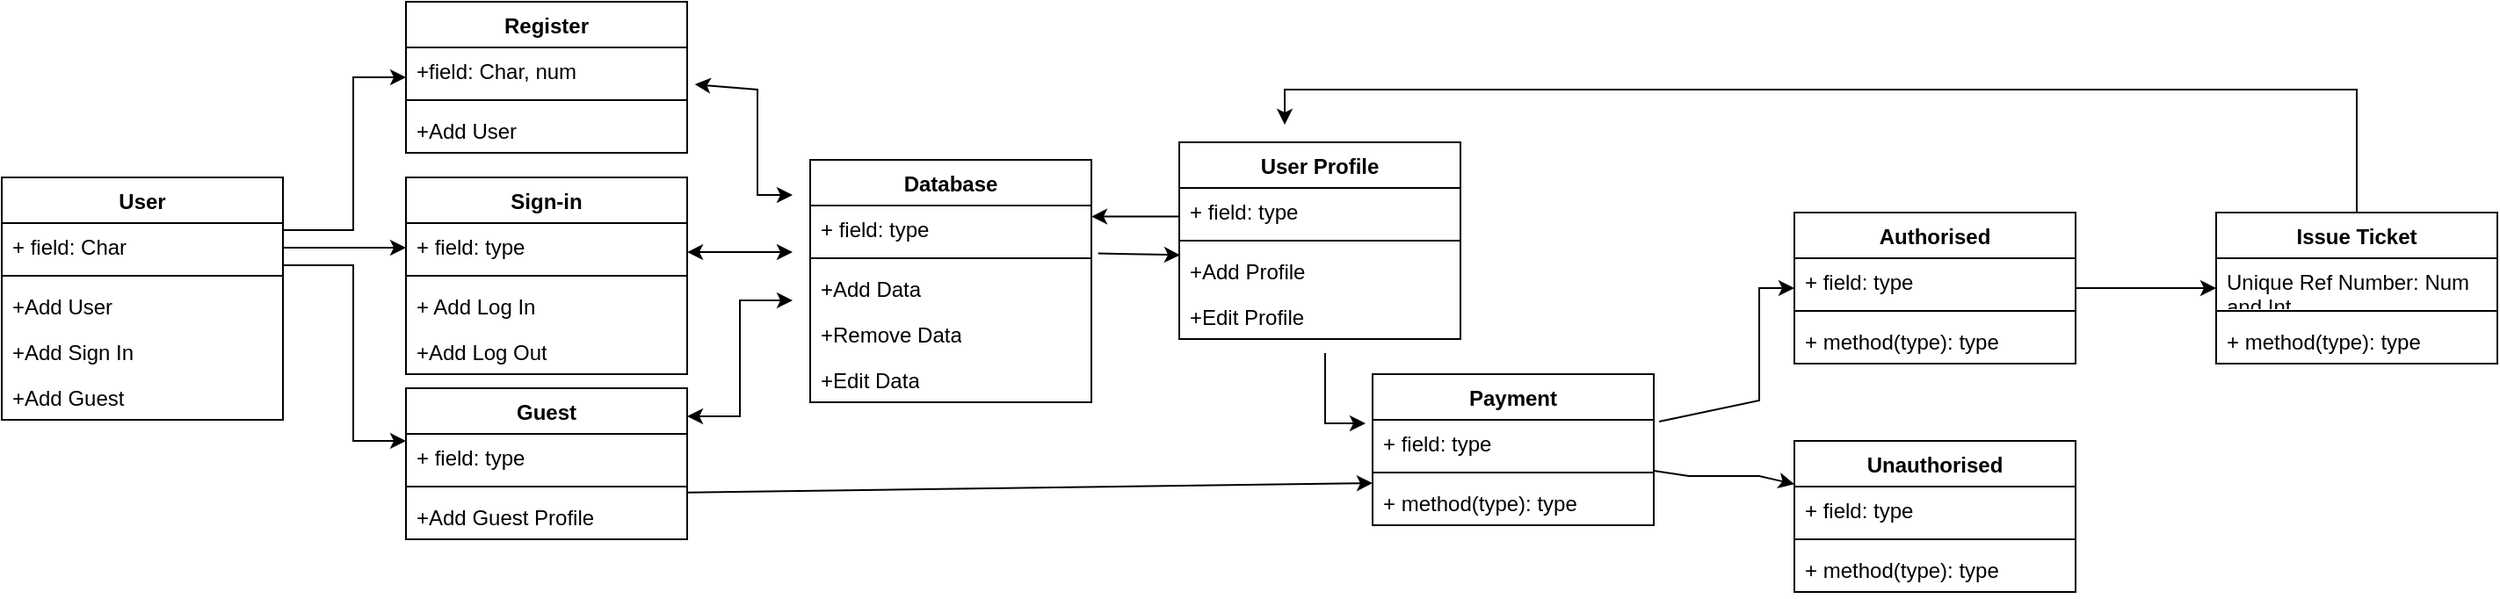 <mxfile version="24.7.17">
  <diagram name="Page-1" id="UMQX0MoSUSOA4pddZMl-">
    <mxGraphModel dx="1114" dy="824" grid="1" gridSize="10" guides="1" tooltips="1" connect="0" arrows="1" fold="1" page="1" pageScale="1" pageWidth="827" pageHeight="1169" math="0" shadow="0">
      <root>
        <mxCell id="0" />
        <mxCell id="1" parent="0" />
        <mxCell id="wt8LEClJVFmmR5T-QavP-14" value="" style="edgeStyle=orthogonalEdgeStyle;rounded=0;orthogonalLoop=1;jettySize=auto;html=1;" parent="1" source="wt8LEClJVFmmR5T-QavP-6" target="wt8LEClJVFmmR5T-QavP-10" edge="1">
          <mxGeometry relative="1" as="geometry">
            <Array as="points">
              <mxPoint x="220" y="250" />
              <mxPoint x="220" y="250" />
            </Array>
          </mxGeometry>
        </mxCell>
        <mxCell id="wt8LEClJVFmmR5T-QavP-21" value="" style="edgeStyle=orthogonalEdgeStyle;rounded=0;orthogonalLoop=1;jettySize=auto;html=1;" parent="1" source="wt8LEClJVFmmR5T-QavP-6" target="wt8LEClJVFmmR5T-QavP-17" edge="1">
          <mxGeometry relative="1" as="geometry">
            <Array as="points">
              <mxPoint x="240" y="240" />
              <mxPoint x="240" y="153" />
            </Array>
          </mxGeometry>
        </mxCell>
        <mxCell id="wt8LEClJVFmmR5T-QavP-30" value="" style="edgeStyle=orthogonalEdgeStyle;rounded=0;orthogonalLoop=1;jettySize=auto;html=1;" parent="1" source="wt8LEClJVFmmR5T-QavP-7" edge="1">
          <mxGeometry relative="1" as="geometry">
            <mxPoint x="190" y="200" as="sourcePoint" />
            <mxPoint x="270" y="360" as="targetPoint" />
            <Array as="points">
              <mxPoint x="240" y="260" />
              <mxPoint x="240" y="360" />
            </Array>
          </mxGeometry>
        </mxCell>
        <mxCell id="wt8LEClJVFmmR5T-QavP-6" value="User" style="swimlane;fontStyle=1;align=center;verticalAlign=top;childLayout=stackLayout;horizontal=1;startSize=26;horizontalStack=0;resizeParent=1;resizeParentMax=0;resizeLast=0;collapsible=1;marginBottom=0;whiteSpace=wrap;html=1;" parent="1" vertex="1">
          <mxGeometry x="40" y="210" width="160" height="138" as="geometry" />
        </mxCell>
        <mxCell id="wt8LEClJVFmmR5T-QavP-7" value="+ field: Char" style="text;strokeColor=none;fillColor=none;align=left;verticalAlign=top;spacingLeft=4;spacingRight=4;overflow=hidden;rotatable=0;points=[[0,0.5],[1,0.5]];portConstraint=eastwest;whiteSpace=wrap;html=1;" parent="wt8LEClJVFmmR5T-QavP-6" vertex="1">
          <mxGeometry y="26" width="160" height="26" as="geometry" />
        </mxCell>
        <mxCell id="wt8LEClJVFmmR5T-QavP-8" value="" style="line;strokeWidth=1;fillColor=none;align=left;verticalAlign=middle;spacingTop=-1;spacingLeft=3;spacingRight=3;rotatable=0;labelPosition=right;points=[];portConstraint=eastwest;strokeColor=inherit;" parent="wt8LEClJVFmmR5T-QavP-6" vertex="1">
          <mxGeometry y="52" width="160" height="8" as="geometry" />
        </mxCell>
        <mxCell id="wt8LEClJVFmmR5T-QavP-9" value="+Add User" style="text;strokeColor=none;fillColor=none;align=left;verticalAlign=top;spacingLeft=4;spacingRight=4;overflow=hidden;rotatable=0;points=[[0,0.5],[1,0.5]];portConstraint=eastwest;whiteSpace=wrap;html=1;" parent="wt8LEClJVFmmR5T-QavP-6" vertex="1">
          <mxGeometry y="60" width="160" height="26" as="geometry" />
        </mxCell>
        <mxCell id="wt8LEClJVFmmR5T-QavP-125" value="+Add Sign In" style="text;strokeColor=none;fillColor=none;align=left;verticalAlign=top;spacingLeft=4;spacingRight=4;overflow=hidden;rotatable=0;points=[[0,0.5],[1,0.5]];portConstraint=eastwest;whiteSpace=wrap;html=1;" parent="wt8LEClJVFmmR5T-QavP-6" vertex="1">
          <mxGeometry y="86" width="160" height="26" as="geometry" />
        </mxCell>
        <mxCell id="wt8LEClJVFmmR5T-QavP-126" value="+Add Guest" style="text;strokeColor=none;fillColor=none;align=left;verticalAlign=top;spacingLeft=4;spacingRight=4;overflow=hidden;rotatable=0;points=[[0,0.5],[1,0.5]];portConstraint=eastwest;whiteSpace=wrap;html=1;" parent="wt8LEClJVFmmR5T-QavP-6" vertex="1">
          <mxGeometry y="112" width="160" height="26" as="geometry" />
        </mxCell>
        <mxCell id="wt8LEClJVFmmR5T-QavP-10" value="Sign-in" style="swimlane;fontStyle=1;align=center;verticalAlign=top;childLayout=stackLayout;horizontal=1;startSize=26;horizontalStack=0;resizeParent=1;resizeParentMax=0;resizeLast=0;collapsible=1;marginBottom=0;whiteSpace=wrap;html=1;" parent="1" vertex="1">
          <mxGeometry x="270" y="210" width="160" height="112" as="geometry" />
        </mxCell>
        <mxCell id="wt8LEClJVFmmR5T-QavP-11" value="+ field: type" style="text;strokeColor=none;fillColor=none;align=left;verticalAlign=top;spacingLeft=4;spacingRight=4;overflow=hidden;rotatable=0;points=[[0,0.5],[1,0.5]];portConstraint=eastwest;whiteSpace=wrap;html=1;" parent="wt8LEClJVFmmR5T-QavP-10" vertex="1">
          <mxGeometry y="26" width="160" height="26" as="geometry" />
        </mxCell>
        <mxCell id="wt8LEClJVFmmR5T-QavP-12" value="" style="line;strokeWidth=1;fillColor=none;align=left;verticalAlign=middle;spacingTop=-1;spacingLeft=3;spacingRight=3;rotatable=0;labelPosition=right;points=[];portConstraint=eastwest;strokeColor=inherit;" parent="wt8LEClJVFmmR5T-QavP-10" vertex="1">
          <mxGeometry y="52" width="160" height="8" as="geometry" />
        </mxCell>
        <mxCell id="wt8LEClJVFmmR5T-QavP-13" value="+ Add Log In" style="text;strokeColor=none;fillColor=none;align=left;verticalAlign=top;spacingLeft=4;spacingRight=4;overflow=hidden;rotatable=0;points=[[0,0.5],[1,0.5]];portConstraint=eastwest;whiteSpace=wrap;html=1;" parent="wt8LEClJVFmmR5T-QavP-10" vertex="1">
          <mxGeometry y="60" width="160" height="26" as="geometry" />
        </mxCell>
        <mxCell id="wt8LEClJVFmmR5T-QavP-124" value="+Add Log Out" style="text;strokeColor=none;fillColor=none;align=left;verticalAlign=top;spacingLeft=4;spacingRight=4;overflow=hidden;rotatable=0;points=[[0,0.5],[1,0.5]];portConstraint=eastwest;whiteSpace=wrap;html=1;" parent="wt8LEClJVFmmR5T-QavP-10" vertex="1">
          <mxGeometry y="86" width="160" height="26" as="geometry" />
        </mxCell>
        <mxCell id="wt8LEClJVFmmR5T-QavP-17" value="Register" style="swimlane;fontStyle=1;align=center;verticalAlign=top;childLayout=stackLayout;horizontal=1;startSize=26;horizontalStack=0;resizeParent=1;resizeParentMax=0;resizeLast=0;collapsible=1;marginBottom=0;whiteSpace=wrap;html=1;" parent="1" vertex="1">
          <mxGeometry x="270" y="110" width="160" height="86" as="geometry" />
        </mxCell>
        <mxCell id="wt8LEClJVFmmR5T-QavP-18" value="+field: Char, num" style="text;strokeColor=none;fillColor=none;align=left;verticalAlign=top;spacingLeft=4;spacingRight=4;overflow=hidden;rotatable=0;points=[[0,0.5],[1,0.5]];portConstraint=eastwest;whiteSpace=wrap;html=1;" parent="wt8LEClJVFmmR5T-QavP-17" vertex="1">
          <mxGeometry y="26" width="160" height="26" as="geometry" />
        </mxCell>
        <mxCell id="wt8LEClJVFmmR5T-QavP-19" value="" style="line;strokeWidth=1;fillColor=none;align=left;verticalAlign=middle;spacingTop=-1;spacingLeft=3;spacingRight=3;rotatable=0;labelPosition=right;points=[];portConstraint=eastwest;strokeColor=inherit;" parent="wt8LEClJVFmmR5T-QavP-17" vertex="1">
          <mxGeometry y="52" width="160" height="8" as="geometry" />
        </mxCell>
        <mxCell id="wt8LEClJVFmmR5T-QavP-20" value="+Add User" style="text;strokeColor=none;fillColor=none;align=left;verticalAlign=top;spacingLeft=4;spacingRight=4;overflow=hidden;rotatable=0;points=[[0,0.5],[1,0.5]];portConstraint=eastwest;whiteSpace=wrap;html=1;" parent="wt8LEClJVFmmR5T-QavP-17" vertex="1">
          <mxGeometry y="60" width="160" height="26" as="geometry" />
        </mxCell>
        <mxCell id="wt8LEClJVFmmR5T-QavP-26" value="Guest" style="swimlane;fontStyle=1;align=center;verticalAlign=top;childLayout=stackLayout;horizontal=1;startSize=26;horizontalStack=0;resizeParent=1;resizeParentMax=0;resizeLast=0;collapsible=1;marginBottom=0;whiteSpace=wrap;html=1;" parent="1" vertex="1">
          <mxGeometry x="270" y="330" width="160" height="86" as="geometry" />
        </mxCell>
        <mxCell id="wt8LEClJVFmmR5T-QavP-27" value="+ field: type" style="text;strokeColor=none;fillColor=none;align=left;verticalAlign=top;spacingLeft=4;spacingRight=4;overflow=hidden;rotatable=0;points=[[0,0.5],[1,0.5]];portConstraint=eastwest;whiteSpace=wrap;html=1;" parent="wt8LEClJVFmmR5T-QavP-26" vertex="1">
          <mxGeometry y="26" width="160" height="26" as="geometry" />
        </mxCell>
        <mxCell id="wt8LEClJVFmmR5T-QavP-28" value="" style="line;strokeWidth=1;fillColor=none;align=left;verticalAlign=middle;spacingTop=-1;spacingLeft=3;spacingRight=3;rotatable=0;labelPosition=right;points=[];portConstraint=eastwest;strokeColor=inherit;" parent="wt8LEClJVFmmR5T-QavP-26" vertex="1">
          <mxGeometry y="52" width="160" height="8" as="geometry" />
        </mxCell>
        <mxCell id="wt8LEClJVFmmR5T-QavP-29" value="+Add Guest Profile" style="text;strokeColor=none;fillColor=none;align=left;verticalAlign=top;spacingLeft=4;spacingRight=4;overflow=hidden;rotatable=0;points=[[0,0.5],[1,0.5]];portConstraint=eastwest;whiteSpace=wrap;html=1;" parent="wt8LEClJVFmmR5T-QavP-26" vertex="1">
          <mxGeometry y="60" width="160" height="26" as="geometry" />
        </mxCell>
        <mxCell id="wt8LEClJVFmmR5T-QavP-98" value="" style="edgeStyle=none;rounded=0;orthogonalLoop=1;jettySize=auto;html=1;elbow=vertical;exitX=1.003;exitY=-0.022;exitDx=0;exitDy=0;exitPerimeter=0;entryX=0;entryY=0.077;entryDx=0;entryDy=0;entryPerimeter=0;" parent="1" source="wt8LEClJVFmmR5T-QavP-29" target="wt8LEClJVFmmR5T-QavP-97" edge="1">
          <mxGeometry relative="1" as="geometry" />
        </mxCell>
        <mxCell id="wt8LEClJVFmmR5T-QavP-32" value="Database" style="swimlane;fontStyle=1;align=center;verticalAlign=top;childLayout=stackLayout;horizontal=1;startSize=26;horizontalStack=0;resizeParent=1;resizeParentMax=0;resizeLast=0;collapsible=1;marginBottom=0;whiteSpace=wrap;html=1;" parent="1" vertex="1">
          <mxGeometry x="500" y="200" width="160" height="138" as="geometry" />
        </mxCell>
        <mxCell id="wt8LEClJVFmmR5T-QavP-33" value="+ field: type" style="text;strokeColor=none;fillColor=none;align=left;verticalAlign=top;spacingLeft=4;spacingRight=4;overflow=hidden;rotatable=0;points=[[0,0.5],[1,0.5]];portConstraint=eastwest;whiteSpace=wrap;html=1;" parent="wt8LEClJVFmmR5T-QavP-32" vertex="1">
          <mxGeometry y="26" width="160" height="26" as="geometry" />
        </mxCell>
        <mxCell id="wt8LEClJVFmmR5T-QavP-34" value="" style="line;strokeWidth=1;fillColor=none;align=left;verticalAlign=middle;spacingTop=-1;spacingLeft=3;spacingRight=3;rotatable=0;labelPosition=right;points=[];portConstraint=eastwest;strokeColor=inherit;" parent="wt8LEClJVFmmR5T-QavP-32" vertex="1">
          <mxGeometry y="52" width="160" height="8" as="geometry" />
        </mxCell>
        <mxCell id="wt8LEClJVFmmR5T-QavP-35" value="+Add Data" style="text;strokeColor=none;fillColor=none;align=left;verticalAlign=top;spacingLeft=4;spacingRight=4;overflow=hidden;rotatable=0;points=[[0,0.5],[1,0.5]];portConstraint=eastwest;whiteSpace=wrap;html=1;" parent="wt8LEClJVFmmR5T-QavP-32" vertex="1">
          <mxGeometry y="60" width="160" height="26" as="geometry" />
        </mxCell>
        <mxCell id="wt8LEClJVFmmR5T-QavP-127" value="+Remove Data" style="text;strokeColor=none;fillColor=none;align=left;verticalAlign=top;spacingLeft=4;spacingRight=4;overflow=hidden;rotatable=0;points=[[0,0.5],[1,0.5]];portConstraint=eastwest;whiteSpace=wrap;html=1;" parent="wt8LEClJVFmmR5T-QavP-32" vertex="1">
          <mxGeometry y="86" width="160" height="26" as="geometry" />
        </mxCell>
        <mxCell id="wt8LEClJVFmmR5T-QavP-128" value="+Edit Data" style="text;strokeColor=none;fillColor=none;align=left;verticalAlign=top;spacingLeft=4;spacingRight=4;overflow=hidden;rotatable=0;points=[[0,0.5],[1,0.5]];portConstraint=eastwest;whiteSpace=wrap;html=1;" parent="wt8LEClJVFmmR5T-QavP-32" vertex="1">
          <mxGeometry y="112" width="160" height="26" as="geometry" />
        </mxCell>
        <mxCell id="wt8LEClJVFmmR5T-QavP-84" value="User Profile" style="swimlane;fontStyle=1;align=center;verticalAlign=top;childLayout=stackLayout;horizontal=1;startSize=26;horizontalStack=0;resizeParent=1;resizeParentMax=0;resizeLast=0;collapsible=1;marginBottom=0;whiteSpace=wrap;html=1;" parent="1" vertex="1">
          <mxGeometry x="710" y="190" width="160" height="112" as="geometry" />
        </mxCell>
        <mxCell id="wt8LEClJVFmmR5T-QavP-85" value="+ field: type" style="text;strokeColor=none;fillColor=none;align=left;verticalAlign=top;spacingLeft=4;spacingRight=4;overflow=hidden;rotatable=0;points=[[0,0.5],[1,0.5]];portConstraint=eastwest;whiteSpace=wrap;html=1;" parent="wt8LEClJVFmmR5T-QavP-84" vertex="1">
          <mxGeometry y="26" width="160" height="26" as="geometry" />
        </mxCell>
        <mxCell id="wt8LEClJVFmmR5T-QavP-86" value="" style="line;strokeWidth=1;fillColor=none;align=left;verticalAlign=middle;spacingTop=-1;spacingLeft=3;spacingRight=3;rotatable=0;labelPosition=right;points=[];portConstraint=eastwest;strokeColor=inherit;" parent="wt8LEClJVFmmR5T-QavP-84" vertex="1">
          <mxGeometry y="52" width="160" height="8" as="geometry" />
        </mxCell>
        <mxCell id="wt8LEClJVFmmR5T-QavP-87" value="+Add Profile" style="text;strokeColor=none;fillColor=none;align=left;verticalAlign=top;spacingLeft=4;spacingRight=4;overflow=hidden;rotatable=0;points=[[0,0.5],[1,0.5]];portConstraint=eastwest;whiteSpace=wrap;html=1;" parent="wt8LEClJVFmmR5T-QavP-84" vertex="1">
          <mxGeometry y="60" width="160" height="26" as="geometry" />
        </mxCell>
        <mxCell id="wt8LEClJVFmmR5T-QavP-129" value="+Edit Profile" style="text;strokeColor=none;fillColor=none;align=left;verticalAlign=top;spacingLeft=4;spacingRight=4;overflow=hidden;rotatable=0;points=[[0,0.5],[1,0.5]];portConstraint=eastwest;whiteSpace=wrap;html=1;" parent="wt8LEClJVFmmR5T-QavP-84" vertex="1">
          <mxGeometry y="86" width="160" height="26" as="geometry" />
        </mxCell>
        <mxCell id="wt8LEClJVFmmR5T-QavP-104" value="" style="edgeStyle=none;rounded=0;orthogonalLoop=1;jettySize=auto;html=1;elbow=vertical;exitX=1.019;exitY=0.038;exitDx=0;exitDy=0;exitPerimeter=0;" parent="1" source="wt8LEClJVFmmR5T-QavP-95" target="wt8LEClJVFmmR5T-QavP-100" edge="1">
          <mxGeometry relative="1" as="geometry">
            <Array as="points">
              <mxPoint x="1040" y="337" />
              <mxPoint x="1040" y="273" />
            </Array>
          </mxGeometry>
        </mxCell>
        <mxCell id="wt8LEClJVFmmR5T-QavP-109" value="" style="edgeStyle=none;rounded=0;orthogonalLoop=1;jettySize=auto;html=1;elbow=vertical;" parent="1" source="wt8LEClJVFmmR5T-QavP-94" target="wt8LEClJVFmmR5T-QavP-105" edge="1">
          <mxGeometry relative="1" as="geometry">
            <Array as="points">
              <mxPoint x="1000" y="380" />
              <mxPoint x="1040" y="380" />
            </Array>
          </mxGeometry>
        </mxCell>
        <mxCell id="wt8LEClJVFmmR5T-QavP-94" value="Payment" style="swimlane;fontStyle=1;align=center;verticalAlign=top;childLayout=stackLayout;horizontal=1;startSize=26;horizontalStack=0;resizeParent=1;resizeParentMax=0;resizeLast=0;collapsible=1;marginBottom=0;whiteSpace=wrap;html=1;" parent="1" vertex="1">
          <mxGeometry x="820" y="322" width="160" height="86" as="geometry" />
        </mxCell>
        <mxCell id="wt8LEClJVFmmR5T-QavP-95" value="+ field: type" style="text;strokeColor=none;fillColor=none;align=left;verticalAlign=top;spacingLeft=4;spacingRight=4;overflow=hidden;rotatable=0;points=[[0,0.5],[1,0.5]];portConstraint=eastwest;whiteSpace=wrap;html=1;" parent="wt8LEClJVFmmR5T-QavP-94" vertex="1">
          <mxGeometry y="26" width="160" height="26" as="geometry" />
        </mxCell>
        <mxCell id="wt8LEClJVFmmR5T-QavP-96" value="" style="line;strokeWidth=1;fillColor=none;align=left;verticalAlign=middle;spacingTop=-1;spacingLeft=3;spacingRight=3;rotatable=0;labelPosition=right;points=[];portConstraint=eastwest;strokeColor=inherit;" parent="wt8LEClJVFmmR5T-QavP-94" vertex="1">
          <mxGeometry y="52" width="160" height="8" as="geometry" />
        </mxCell>
        <mxCell id="wt8LEClJVFmmR5T-QavP-97" value="+ method(type): type" style="text;strokeColor=none;fillColor=none;align=left;verticalAlign=top;spacingLeft=4;spacingRight=4;overflow=hidden;rotatable=0;points=[[0,0.5],[1,0.5]];portConstraint=eastwest;whiteSpace=wrap;html=1;" parent="wt8LEClJVFmmR5T-QavP-94" vertex="1">
          <mxGeometry y="60" width="160" height="26" as="geometry" />
        </mxCell>
        <mxCell id="wt8LEClJVFmmR5T-QavP-99" value="" style="endArrow=classic;html=1;rounded=0;elbow=vertical;" parent="1" edge="1">
          <mxGeometry width="50" height="50" relative="1" as="geometry">
            <mxPoint x="793" y="310" as="sourcePoint" />
            <mxPoint x="816" y="350" as="targetPoint" />
            <Array as="points">
              <mxPoint x="793" y="350" />
            </Array>
          </mxGeometry>
        </mxCell>
        <mxCell id="wt8LEClJVFmmR5T-QavP-115" value="" style="edgeStyle=none;rounded=0;orthogonalLoop=1;jettySize=auto;html=1;elbow=vertical;" parent="1" source="wt8LEClJVFmmR5T-QavP-100" target="wt8LEClJVFmmR5T-QavP-111" edge="1">
          <mxGeometry relative="1" as="geometry" />
        </mxCell>
        <mxCell id="wt8LEClJVFmmR5T-QavP-100" value="Authorised" style="swimlane;fontStyle=1;align=center;verticalAlign=top;childLayout=stackLayout;horizontal=1;startSize=26;horizontalStack=0;resizeParent=1;resizeParentMax=0;resizeLast=0;collapsible=1;marginBottom=0;whiteSpace=wrap;html=1;" parent="1" vertex="1">
          <mxGeometry x="1060" y="230" width="160" height="86" as="geometry" />
        </mxCell>
        <mxCell id="wt8LEClJVFmmR5T-QavP-101" value="+ field: type" style="text;strokeColor=none;fillColor=none;align=left;verticalAlign=top;spacingLeft=4;spacingRight=4;overflow=hidden;rotatable=0;points=[[0,0.5],[1,0.5]];portConstraint=eastwest;whiteSpace=wrap;html=1;" parent="wt8LEClJVFmmR5T-QavP-100" vertex="1">
          <mxGeometry y="26" width="160" height="26" as="geometry" />
        </mxCell>
        <mxCell id="wt8LEClJVFmmR5T-QavP-102" value="" style="line;strokeWidth=1;fillColor=none;align=left;verticalAlign=middle;spacingTop=-1;spacingLeft=3;spacingRight=3;rotatable=0;labelPosition=right;points=[];portConstraint=eastwest;strokeColor=inherit;" parent="wt8LEClJVFmmR5T-QavP-100" vertex="1">
          <mxGeometry y="52" width="160" height="8" as="geometry" />
        </mxCell>
        <mxCell id="wt8LEClJVFmmR5T-QavP-103" value="+ method(type): type" style="text;strokeColor=none;fillColor=none;align=left;verticalAlign=top;spacingLeft=4;spacingRight=4;overflow=hidden;rotatable=0;points=[[0,0.5],[1,0.5]];portConstraint=eastwest;whiteSpace=wrap;html=1;" parent="wt8LEClJVFmmR5T-QavP-100" vertex="1">
          <mxGeometry y="60" width="160" height="26" as="geometry" />
        </mxCell>
        <mxCell id="wt8LEClJVFmmR5T-QavP-105" value="Unauthorised" style="swimlane;fontStyle=1;align=center;verticalAlign=top;childLayout=stackLayout;horizontal=1;startSize=26;horizontalStack=0;resizeParent=1;resizeParentMax=0;resizeLast=0;collapsible=1;marginBottom=0;whiteSpace=wrap;html=1;" parent="1" vertex="1">
          <mxGeometry x="1060" y="360" width="160" height="86" as="geometry" />
        </mxCell>
        <mxCell id="wt8LEClJVFmmR5T-QavP-106" value="+ field: type" style="text;strokeColor=none;fillColor=none;align=left;verticalAlign=top;spacingLeft=4;spacingRight=4;overflow=hidden;rotatable=0;points=[[0,0.5],[1,0.5]];portConstraint=eastwest;whiteSpace=wrap;html=1;" parent="wt8LEClJVFmmR5T-QavP-105" vertex="1">
          <mxGeometry y="26" width="160" height="26" as="geometry" />
        </mxCell>
        <mxCell id="wt8LEClJVFmmR5T-QavP-107" value="" style="line;strokeWidth=1;fillColor=none;align=left;verticalAlign=middle;spacingTop=-1;spacingLeft=3;spacingRight=3;rotatable=0;labelPosition=right;points=[];portConstraint=eastwest;strokeColor=inherit;" parent="wt8LEClJVFmmR5T-QavP-105" vertex="1">
          <mxGeometry y="52" width="160" height="8" as="geometry" />
        </mxCell>
        <mxCell id="wt8LEClJVFmmR5T-QavP-108" value="+ method(type): type" style="text;strokeColor=none;fillColor=none;align=left;verticalAlign=top;spacingLeft=4;spacingRight=4;overflow=hidden;rotatable=0;points=[[0,0.5],[1,0.5]];portConstraint=eastwest;whiteSpace=wrap;html=1;" parent="wt8LEClJVFmmR5T-QavP-105" vertex="1">
          <mxGeometry y="60" width="160" height="26" as="geometry" />
        </mxCell>
        <mxCell id="wt8LEClJVFmmR5T-QavP-111" value="Issue Ticket" style="swimlane;fontStyle=1;align=center;verticalAlign=top;childLayout=stackLayout;horizontal=1;startSize=26;horizontalStack=0;resizeParent=1;resizeParentMax=0;resizeLast=0;collapsible=1;marginBottom=0;whiteSpace=wrap;html=1;" parent="1" vertex="1">
          <mxGeometry x="1300" y="230" width="160" height="86" as="geometry" />
        </mxCell>
        <mxCell id="wt8LEClJVFmmR5T-QavP-112" value="Unique Ref Number: Num and Int" style="text;strokeColor=none;fillColor=none;align=left;verticalAlign=top;spacingLeft=4;spacingRight=4;overflow=hidden;rotatable=0;points=[[0,0.5],[1,0.5]];portConstraint=eastwest;whiteSpace=wrap;html=1;" parent="wt8LEClJVFmmR5T-QavP-111" vertex="1">
          <mxGeometry y="26" width="160" height="26" as="geometry" />
        </mxCell>
        <mxCell id="wt8LEClJVFmmR5T-QavP-113" value="" style="line;strokeWidth=1;fillColor=none;align=left;verticalAlign=middle;spacingTop=-1;spacingLeft=3;spacingRight=3;rotatable=0;labelPosition=right;points=[];portConstraint=eastwest;strokeColor=inherit;" parent="wt8LEClJVFmmR5T-QavP-111" vertex="1">
          <mxGeometry y="52" width="160" height="8" as="geometry" />
        </mxCell>
        <mxCell id="wt8LEClJVFmmR5T-QavP-114" value="+ method(type): type" style="text;strokeColor=none;fillColor=none;align=left;verticalAlign=top;spacingLeft=4;spacingRight=4;overflow=hidden;rotatable=0;points=[[0,0.5],[1,0.5]];portConstraint=eastwest;whiteSpace=wrap;html=1;" parent="wt8LEClJVFmmR5T-QavP-111" vertex="1">
          <mxGeometry y="60" width="160" height="26" as="geometry" />
        </mxCell>
        <mxCell id="wt8LEClJVFmmR5T-QavP-117" value="" style="endArrow=classic;html=1;rounded=0;elbow=vertical;" parent="1" edge="1">
          <mxGeometry width="50" height="50" relative="1" as="geometry">
            <mxPoint x="1380" y="230" as="sourcePoint" />
            <mxPoint x="770" y="180" as="targetPoint" />
            <Array as="points">
              <mxPoint x="1380" y="160" />
              <mxPoint x="770" y="160" />
            </Array>
          </mxGeometry>
        </mxCell>
        <mxCell id="wt8LEClJVFmmR5T-QavP-119" value="" style="endArrow=classic;html=1;rounded=0;elbow=vertical;exitX=1.024;exitY=1.048;exitDx=0;exitDy=0;exitPerimeter=0;entryX=0.003;entryY=0.161;entryDx=0;entryDy=0;entryPerimeter=0;" parent="1" source="wt8LEClJVFmmR5T-QavP-33" target="wt8LEClJVFmmR5T-QavP-87" edge="1">
          <mxGeometry width="50" height="50" relative="1" as="geometry">
            <mxPoint x="860" y="330" as="sourcePoint" />
            <mxPoint x="910" y="280" as="targetPoint" />
          </mxGeometry>
        </mxCell>
        <mxCell id="wt8LEClJVFmmR5T-QavP-120" value="" style="endArrow=classic;html=1;rounded=0;elbow=vertical;entryX=1;entryY=0.242;entryDx=0;entryDy=0;entryPerimeter=0;exitX=0;exitY=0.627;exitDx=0;exitDy=0;exitPerimeter=0;" parent="1" source="wt8LEClJVFmmR5T-QavP-85" target="wt8LEClJVFmmR5T-QavP-33" edge="1">
          <mxGeometry width="50" height="50" relative="1" as="geometry">
            <mxPoint x="860" y="330" as="sourcePoint" />
            <mxPoint x="910" y="280" as="targetPoint" />
          </mxGeometry>
        </mxCell>
        <mxCell id="wt8LEClJVFmmR5T-QavP-121" value="" style="endArrow=classic;startArrow=classic;html=1;rounded=0;elbow=vertical;" parent="1" edge="1">
          <mxGeometry width="50" height="50" relative="1" as="geometry">
            <mxPoint x="430" y="346" as="sourcePoint" />
            <mxPoint x="490" y="280" as="targetPoint" />
            <Array as="points">
              <mxPoint x="460" y="346" />
              <mxPoint x="460" y="280" />
            </Array>
          </mxGeometry>
        </mxCell>
        <mxCell id="wt8LEClJVFmmR5T-QavP-122" value="" style="endArrow=classic;startArrow=classic;html=1;rounded=0;elbow=vertical;" parent="1" edge="1">
          <mxGeometry width="50" height="50" relative="1" as="geometry">
            <mxPoint x="430" y="252.52" as="sourcePoint" />
            <mxPoint x="490" y="252.52" as="targetPoint" />
          </mxGeometry>
        </mxCell>
        <mxCell id="wt8LEClJVFmmR5T-QavP-123" value="" style="endArrow=classic;startArrow=classic;html=1;rounded=0;elbow=vertical;exitX=1.027;exitY=0.81;exitDx=0;exitDy=0;exitPerimeter=0;" parent="1" source="wt8LEClJVFmmR5T-QavP-18" edge="1">
          <mxGeometry width="50" height="50" relative="1" as="geometry">
            <mxPoint x="660" y="430" as="sourcePoint" />
            <mxPoint x="490" y="220" as="targetPoint" />
            <Array as="points">
              <mxPoint x="470" y="160" />
              <mxPoint x="470" y="220" />
            </Array>
          </mxGeometry>
        </mxCell>
      </root>
    </mxGraphModel>
  </diagram>
</mxfile>
